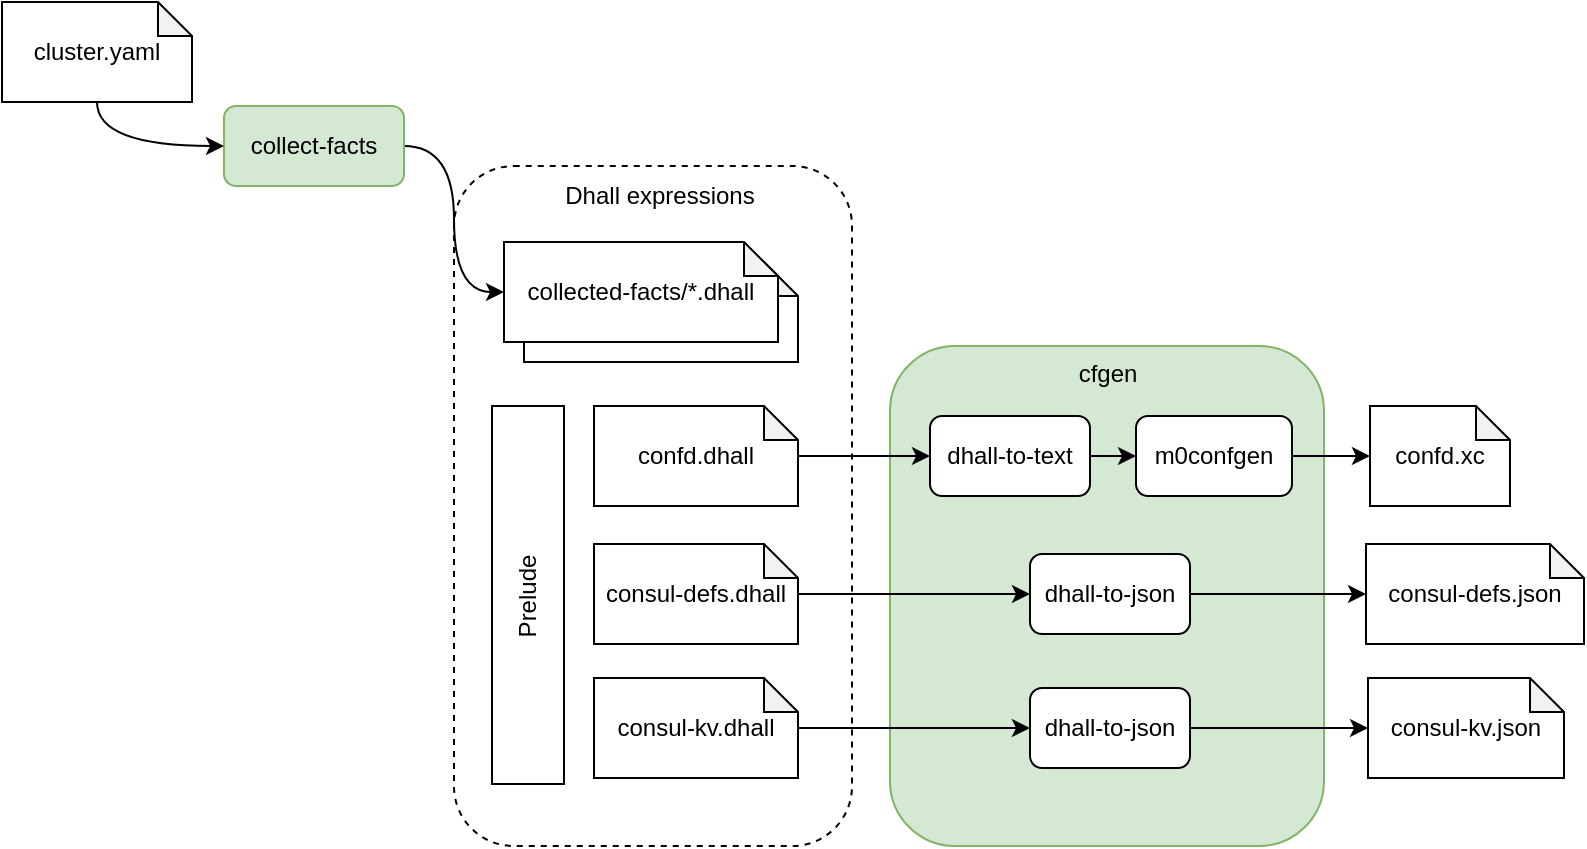 <mxfile version="11.1.4" type="device"><diagram id="Ha2XMiKNqMsLGRJejIM5" name="Page-1"><mxGraphModel dx="973" dy="525" grid="1" gridSize="10" guides="1" tooltips="1" connect="1" arrows="1" fold="1" page="1" pageScale="1" pageWidth="826" pageHeight="1169" math="0" shadow="0"><root><mxCell id="0"/><mxCell id="1" parent="0"/><mxCell id="RFJ0V8SiiofTRIB74Fkg-1" value="" style="rounded=1;whiteSpace=wrap;html=1;fillColor=#d5e8d4;strokeColor=#82b366;" parent="1" vertex="1"><mxGeometry x="453" y="200" width="217" height="250" as="geometry"/></mxCell><mxCell id="VBfLh09cYqDV5WwQkjbU-29" value="" style="rounded=1;whiteSpace=wrap;html=1;dashed=1;" parent="1" vertex="1"><mxGeometry x="235" y="110" width="199" height="340" as="geometry"/></mxCell><mxCell id="VBfLh09cYqDV5WwQkjbU-2" value="cluster-facts/*.dhall" style="shape=note;whiteSpace=wrap;html=1;backgroundOutline=1;darkOpacity=0.05;size=17;" parent="1" vertex="1"><mxGeometry x="270" y="158" width="137" height="50" as="geometry"/></mxCell><mxCell id="VBfLh09cYqDV5WwQkjbU-1" value="collected-facts/*.dhall" style="shape=note;whiteSpace=wrap;html=1;backgroundOutline=1;darkOpacity=0.05;size=17;" parent="1" vertex="1"><mxGeometry x="260" y="148" width="137" height="50" as="geometry"/></mxCell><mxCell id="VBfLh09cYqDV5WwQkjbU-12" value="" style="edgeStyle=orthogonalEdgeStyle;rounded=0;orthogonalLoop=1;jettySize=auto;html=1;" parent="1" source="VBfLh09cYqDV5WwQkjbU-3" target="VBfLh09cYqDV5WwQkjbU-6" edge="1"><mxGeometry relative="1" as="geometry"/></mxCell><mxCell id="VBfLh09cYqDV5WwQkjbU-3" value="confd.dhall" style="shape=note;whiteSpace=wrap;html=1;backgroundOutline=1;darkOpacity=0.05;size=17;" parent="1" vertex="1"><mxGeometry x="305" y="230" width="102" height="50" as="geometry"/></mxCell><mxCell id="VBfLh09cYqDV5WwQkjbU-13" value="" style="edgeStyle=orthogonalEdgeStyle;rounded=0;orthogonalLoop=1;jettySize=auto;html=1;entryX=0;entryY=0.5;entryDx=0;entryDy=0;" parent="1" source="VBfLh09cYqDV5WwQkjbU-4" target="RFJ0V8SiiofTRIB74Fkg-8" edge="1"><mxGeometry relative="1" as="geometry"><mxPoint x="467" y="391" as="targetPoint"/></mxGeometry></mxCell><mxCell id="VBfLh09cYqDV5WwQkjbU-27" value="" style="edgeStyle=orthogonalEdgeStyle;curved=1;orthogonalLoop=1;jettySize=auto;html=1;entryX=0;entryY=0.5;entryDx=0;entryDy=0;" parent="1" source="VBfLh09cYqDV5WwQkjbU-5" target="RFJ0V8SiiofTRIB74Fkg-9" edge="1"><mxGeometry relative="1" as="geometry"><mxPoint x="467" y="324" as="targetPoint"/></mxGeometry></mxCell><mxCell id="VBfLh09cYqDV5WwQkjbU-5" value="consul-defs.dhall" style="shape=note;whiteSpace=wrap;html=1;backgroundOutline=1;darkOpacity=0.05;size=17;" parent="1" vertex="1"><mxGeometry x="305" y="299" width="102" height="50" as="geometry"/></mxCell><mxCell id="VBfLh09cYqDV5WwQkjbU-11" style="edgeStyle=orthogonalEdgeStyle;rounded=0;orthogonalLoop=1;jettySize=auto;html=1;exitX=1;exitY=0.5;exitDx=0;exitDy=0;entryX=0;entryY=0.5;entryDx=0;entryDy=0;" parent="1" source="VBfLh09cYqDV5WwQkjbU-6" target="VBfLh09cYqDV5WwQkjbU-9" edge="1"><mxGeometry relative="1" as="geometry"/></mxCell><mxCell id="VBfLh09cYqDV5WwQkjbU-6" value="dhall-to-text" style="rounded=1;whiteSpace=wrap;html=1;" parent="1" vertex="1"><mxGeometry x="473" y="235" width="80" height="40" as="geometry"/></mxCell><mxCell id="VBfLh09cYqDV5WwQkjbU-16" value="" style="edgeStyle=orthogonalEdgeStyle;rounded=0;orthogonalLoop=1;jettySize=auto;html=1;exitX=1;exitY=0.5;exitDx=0;exitDy=0;entryX=0;entryY=0.5;entryDx=0;entryDy=0;entryPerimeter=0;" parent="1" source="RFJ0V8SiiofTRIB74Fkg-8" target="RFJ0V8SiiofTRIB74Fkg-5" edge="1"><mxGeometry relative="1" as="geometry"><mxPoint x="620" y="391" as="targetPoint"/><mxPoint x="567" y="391" as="sourcePoint"/></mxGeometry></mxCell><mxCell id="VBfLh09cYqDV5WwQkjbU-19" value="" style="edgeStyle=orthogonalEdgeStyle;rounded=0;orthogonalLoop=1;jettySize=auto;html=1;exitX=1;exitY=0.5;exitDx=0;exitDy=0;entryX=0;entryY=0.5;entryDx=0;entryDy=0;entryPerimeter=0;" parent="1" source="RFJ0V8SiiofTRIB74Fkg-9" target="RFJ0V8SiiofTRIB74Fkg-7" edge="1"><mxGeometry relative="1" as="geometry"><mxPoint x="567" y="324" as="sourcePoint"/><mxPoint x="697" y="324" as="targetPoint"/></mxGeometry></mxCell><mxCell id="VBfLh09cYqDV5WwQkjbU-21" value="" style="edgeStyle=orthogonalEdgeStyle;rounded=0;orthogonalLoop=1;jettySize=auto;html=1;entryX=0;entryY=0.5;entryDx=0;entryDy=0;entryPerimeter=0;" parent="1" source="VBfLh09cYqDV5WwQkjbU-9" target="RFJ0V8SiiofTRIB74Fkg-4" edge="1"><mxGeometry relative="1" as="geometry"><mxPoint x="747" y="255" as="targetPoint"/></mxGeometry></mxCell><mxCell id="VBfLh09cYqDV5WwQkjbU-9" value="m0confgen" style="rounded=1;whiteSpace=wrap;html=1;fontStyle=0" parent="1" vertex="1"><mxGeometry x="576" y="235" width="78" height="40" as="geometry"/></mxCell><mxCell id="VBfLh09cYqDV5WwQkjbU-34" style="edgeStyle=orthogonalEdgeStyle;curved=1;orthogonalLoop=1;jettySize=auto;html=1;exitX=1;exitY=0.5;exitDx=0;exitDy=0;entryX=0;entryY=0.5;entryDx=0;entryDy=0;entryPerimeter=0;" parent="1" source="VBfLh09cYqDV5WwQkjbU-30" target="VBfLh09cYqDV5WwQkjbU-1" edge="1"><mxGeometry relative="1" as="geometry"/></mxCell><mxCell id="VBfLh09cYqDV5WwQkjbU-30" value="collect-facts" style="rounded=1;whiteSpace=wrap;html=1;fillColor=#d5e8d4;strokeColor=#82b366;fontStyle=0" parent="1" vertex="1"><mxGeometry x="120" y="80" width="90" height="40" as="geometry"/></mxCell><mxCell id="RFJ0V8SiiofTRIB74Fkg-10" style="edgeStyle=orthogonalEdgeStyle;orthogonalLoop=1;jettySize=auto;html=1;exitX=0.5;exitY=1;exitDx=0;exitDy=0;exitPerimeter=0;entryX=0;entryY=0.5;entryDx=0;entryDy=0;curved=1;" parent="1" source="VBfLh09cYqDV5WwQkjbU-32" target="VBfLh09cYqDV5WwQkjbU-30" edge="1"><mxGeometry relative="1" as="geometry"/></mxCell><mxCell id="VBfLh09cYqDV5WwQkjbU-32" value="cluster.yaml" style="shape=note;whiteSpace=wrap;html=1;backgroundOutline=1;darkOpacity=0.05;size=17;" parent="1" vertex="1"><mxGeometry x="9" y="28" width="95" height="50" as="geometry"/></mxCell><mxCell id="RFJ0V8SiiofTRIB74Fkg-2" value="cfgen" style="text;html=1;strokeColor=none;fillColor=none;align=center;verticalAlign=middle;whiteSpace=wrap;rounded=0;fontStyle=0" parent="1" vertex="1"><mxGeometry x="541.5" y="204" width="40" height="20" as="geometry"/></mxCell><mxCell id="RFJ0V8SiiofTRIB74Fkg-3" value="Dhall expressions" style="text;html=1;strokeColor=none;fillColor=none;align=center;verticalAlign=middle;whiteSpace=wrap;rounded=0;" parent="1" vertex="1"><mxGeometry x="285" y="115" width="106" height="20" as="geometry"/></mxCell><mxCell id="RFJ0V8SiiofTRIB74Fkg-4" value="confd.xc" style="shape=note;whiteSpace=wrap;html=1;backgroundOutline=1;darkOpacity=0.05;size=17;" parent="1" vertex="1"><mxGeometry x="693" y="230" width="70" height="50" as="geometry"/></mxCell><mxCell id="RFJ0V8SiiofTRIB74Fkg-5" value="consul-kv.json" style="shape=note;whiteSpace=wrap;html=1;backgroundOutline=1;darkOpacity=0.05;size=17;" parent="1" vertex="1"><mxGeometry x="692" y="366" width="98" height="50" as="geometry"/></mxCell><mxCell id="RFJ0V8SiiofTRIB74Fkg-7" value="consul-defs.json" style="shape=note;whiteSpace=wrap;html=1;backgroundOutline=1;darkOpacity=0.05;size=17;" parent="1" vertex="1"><mxGeometry x="691" y="299" width="109" height="50" as="geometry"/></mxCell><mxCell id="RFJ0V8SiiofTRIB74Fkg-8" value="dhall-to-json" style="rounded=1;whiteSpace=wrap;html=1;" parent="1" vertex="1"><mxGeometry x="523" y="371" width="80" height="40" as="geometry"/></mxCell><mxCell id="RFJ0V8SiiofTRIB74Fkg-9" value="dhall-to-json" style="rounded=1;whiteSpace=wrap;html=1;" parent="1" vertex="1"><mxGeometry x="523" y="304" width="80" height="40" as="geometry"/></mxCell><mxCell id="VBfLh09cYqDV5WwQkjbU-4" value="consul-kv.dhall" style="shape=note;whiteSpace=wrap;html=1;backgroundOutline=1;darkOpacity=0.05;size=17;" parent="1" vertex="1"><mxGeometry x="305" y="366" width="102" height="50" as="geometry"/></mxCell><mxCell id="asJf7SKtMhNeFLM5CLle-2" value="" style="rounded=0;whiteSpace=wrap;html=1;" parent="1" vertex="1"><mxGeometry x="254" y="230" width="36" height="189" as="geometry"/></mxCell><mxCell id="asJf7SKtMhNeFLM5CLle-3" value="Prelude" style="text;html=1;strokeColor=none;fillColor=none;align=center;verticalAlign=middle;whiteSpace=wrap;rounded=0;rotation=-90;" parent="1" vertex="1"><mxGeometry x="252" y="315" width="40" height="20" as="geometry"/></mxCell></root></mxGraphModel></diagram></mxfile>